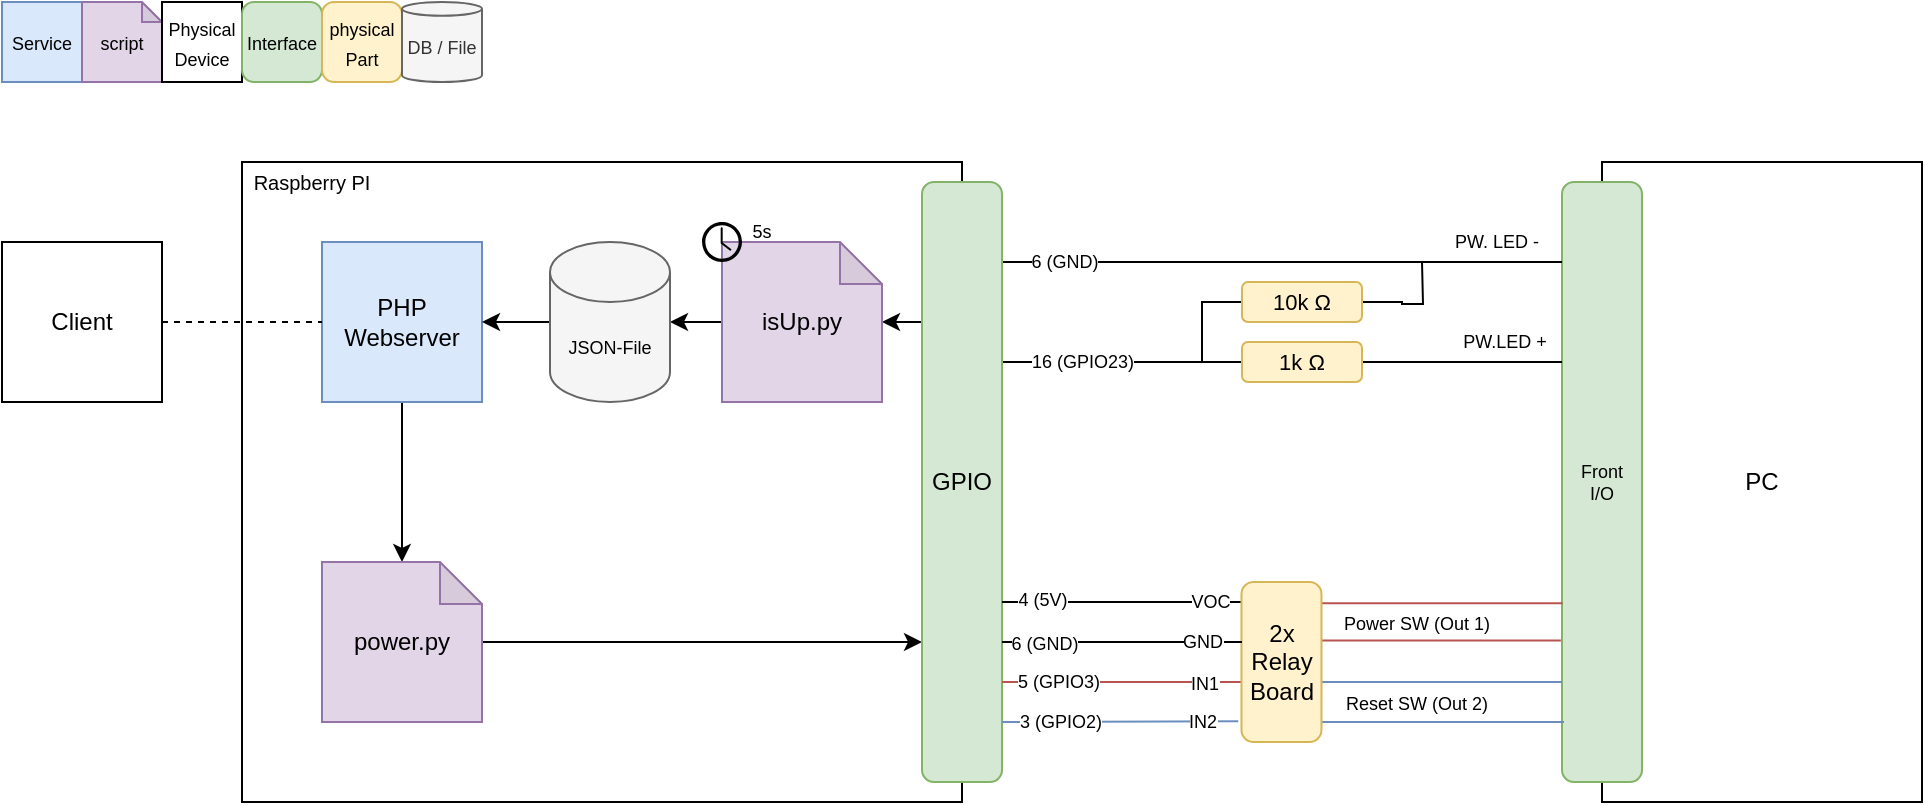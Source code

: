 <mxfile version="20.0.4" type="device"><diagram id="x1POeEoV4lPgULHtwhcg" name="Page-1"><mxGraphModel dx="1185" dy="627" grid="1" gridSize="10" guides="1" tooltips="1" connect="1" arrows="1" fold="1" page="1" pageScale="1" pageWidth="827" pageHeight="1169" math="0" shadow="0"><root><mxCell id="0"/><mxCell id="1" parent="0"/><mxCell id="ZSkXHpbOstxjfuNqcpw2-93" value="PC" style="rounded=0;whiteSpace=wrap;html=1;" vertex="1" parent="1"><mxGeometry x="880" y="120" width="160" height="320" as="geometry"/></mxCell><mxCell id="ZSkXHpbOstxjfuNqcpw2-4" value="" style="rounded=0;whiteSpace=wrap;html=1;" vertex="1" parent="1"><mxGeometry x="200" y="120" width="360" height="320" as="geometry"/></mxCell><mxCell id="ZSkXHpbOstxjfuNqcpw2-9" style="edgeStyle=orthogonalEdgeStyle;rounded=0;orthogonalLoop=1;jettySize=auto;html=1;endArrow=classic;endFill=1;startArrow=none;startFill=0;" edge="1" parent="1" source="ZSkXHpbOstxjfuNqcpw2-1" target="ZSkXHpbOstxjfuNqcpw2-7"><mxGeometry relative="1" as="geometry"/></mxCell><mxCell id="ZSkXHpbOstxjfuNqcpw2-1" value="PHP Webserver" style="rounded=0;whiteSpace=wrap;html=1;fillColor=#dae8fc;strokeColor=#6c8ebf;" vertex="1" parent="1"><mxGeometry x="240" y="160" width="80" height="80" as="geometry"/></mxCell><mxCell id="ZSkXHpbOstxjfuNqcpw2-3" style="edgeStyle=orthogonalEdgeStyle;rounded=0;orthogonalLoop=1;jettySize=auto;html=1;entryX=0;entryY=0.5;entryDx=0;entryDy=0;endArrow=none;endFill=0;dashed=1;" edge="1" parent="1" source="ZSkXHpbOstxjfuNqcpw2-2" target="ZSkXHpbOstxjfuNqcpw2-1"><mxGeometry relative="1" as="geometry"/></mxCell><mxCell id="ZSkXHpbOstxjfuNqcpw2-2" value="Client" style="rounded=0;whiteSpace=wrap;html=1;" vertex="1" parent="1"><mxGeometry x="80" y="160" width="80" height="80" as="geometry"/></mxCell><mxCell id="ZSkXHpbOstxjfuNqcpw2-94" style="edgeStyle=orthogonalEdgeStyle;rounded=0;orthogonalLoop=1;jettySize=auto;html=1;fontSize=9;fontColor=#000000;startArrow=classic;startFill=1;endArrow=none;endFill=0;strokeColor=#000000;" edge="1" parent="1" source="ZSkXHpbOstxjfuNqcpw2-6" target="ZSkXHpbOstxjfuNqcpw2-46"><mxGeometry relative="1" as="geometry"><Array as="points"><mxPoint x="520" y="200"/><mxPoint x="520" y="200"/></Array></mxGeometry></mxCell><mxCell id="ZSkXHpbOstxjfuNqcpw2-99" style="edgeStyle=orthogonalEdgeStyle;rounded=0;orthogonalLoop=1;jettySize=auto;html=1;fontSize=9;fontColor=#000000;startArrow=none;startFill=0;endArrow=classic;endFill=1;strokeColor=#000000;" edge="1" parent="1" source="ZSkXHpbOstxjfuNqcpw2-6" target="ZSkXHpbOstxjfuNqcpw2-98"><mxGeometry relative="1" as="geometry"/></mxCell><mxCell id="ZSkXHpbOstxjfuNqcpw2-6" value="isUp.py" style="shape=note;whiteSpace=wrap;html=1;backgroundOutline=1;darkOpacity=0.05;size=21;fillColor=#e1d5e7;strokeColor=#9673a6;" vertex="1" parent="1"><mxGeometry x="440" y="160" width="80" height="80" as="geometry"/></mxCell><mxCell id="ZSkXHpbOstxjfuNqcpw2-95" style="edgeStyle=orthogonalEdgeStyle;rounded=0;orthogonalLoop=1;jettySize=auto;html=1;fontSize=9;fontColor=#000000;startArrow=none;startFill=0;endArrow=classic;endFill=1;strokeColor=#000000;" edge="1" parent="1" source="ZSkXHpbOstxjfuNqcpw2-7" target="ZSkXHpbOstxjfuNqcpw2-46"><mxGeometry relative="1" as="geometry"><Array as="points"><mxPoint x="490" y="360"/><mxPoint x="490" y="360"/></Array></mxGeometry></mxCell><mxCell id="ZSkXHpbOstxjfuNqcpw2-7" value="power.py" style="shape=note;whiteSpace=wrap;html=1;backgroundOutline=1;darkOpacity=0.05;size=21;fillColor=#e1d5e7;strokeColor=#9673a6;" vertex="1" parent="1"><mxGeometry x="240" y="320" width="80" height="80" as="geometry"/></mxCell><mxCell id="ZSkXHpbOstxjfuNqcpw2-26" value="&lt;font style=&quot;font-size: 10px;&quot;&gt;Raspberry PI&lt;/font&gt;" style="text;html=1;strokeColor=none;fillColor=none;align=center;verticalAlign=middle;whiteSpace=wrap;rounded=0;fontSize=10;" vertex="1" parent="1"><mxGeometry x="200" y="120" width="70" height="20" as="geometry"/></mxCell><mxCell id="ZSkXHpbOstxjfuNqcpw2-28" value="&lt;font style=&quot;font-size: 9px;&quot;&gt;Service&lt;/font&gt;" style="rounded=0;whiteSpace=wrap;html=1;fillColor=#dae8fc;strokeColor=#6c8ebf;" vertex="1" parent="1"><mxGeometry x="80" y="40" width="40" height="40" as="geometry"/></mxCell><mxCell id="ZSkXHpbOstxjfuNqcpw2-29" value="&lt;font style=&quot;font-size: 9px;&quot;&gt;script&lt;/font&gt;" style="shape=note;whiteSpace=wrap;html=1;backgroundOutline=1;darkOpacity=0.05;size=10;fillColor=#e1d5e7;strokeColor=#9673a6;" vertex="1" parent="1"><mxGeometry x="120" y="40" width="40" height="40" as="geometry"/></mxCell><mxCell id="ZSkXHpbOstxjfuNqcpw2-30" value="&lt;div&gt;&lt;font style=&quot;font-size: 9px;&quot;&gt;Physical&lt;/font&gt;&lt;/div&gt;&lt;div&gt;&lt;font style=&quot;font-size: 9px;&quot;&gt;Device&lt;br&gt;&lt;/font&gt;&lt;/div&gt;" style="rounded=0;whiteSpace=wrap;html=1;" vertex="1" parent="1"><mxGeometry x="160" y="40" width="40" height="40" as="geometry"/></mxCell><mxCell id="ZSkXHpbOstxjfuNqcpw2-31" value="&lt;font style=&quot;font-size: 9px;&quot;&gt;Interface&lt;/font&gt;" style="rounded=1;whiteSpace=wrap;html=1;fillColor=#d5e8d4;strokeColor=#82b366;" vertex="1" parent="1"><mxGeometry x="200" y="40" width="40" height="40" as="geometry"/></mxCell><mxCell id="ZSkXHpbOstxjfuNqcpw2-32" value="&lt;font style=&quot;font-size: 9px;&quot;&gt;physical Part&lt;/font&gt;" style="rounded=1;whiteSpace=wrap;html=1;fillColor=#fff2cc;strokeColor=#d6b656;" vertex="1" parent="1"><mxGeometry x="240" y="40" width="40" height="40" as="geometry"/></mxCell><mxCell id="ZSkXHpbOstxjfuNqcpw2-38" value="&lt;div style=&quot;font-size: 9px;&quot;&gt;&lt;font style=&quot;font-size: 9px;&quot;&gt;Front&lt;/font&gt;&lt;/div&gt;&lt;div style=&quot;font-size: 9px;&quot;&gt;&lt;font style=&quot;font-size: 9px;&quot;&gt;I/O&lt;/font&gt;&lt;/div&gt;" style="rounded=1;whiteSpace=wrap;html=1;fillColor=#d5e8d4;strokeColor=#82b366;" vertex="1" parent="1"><mxGeometry x="860" y="130" width="40" height="300" as="geometry"/></mxCell><mxCell id="ZSkXHpbOstxjfuNqcpw2-62" style="edgeStyle=orthogonalEdgeStyle;rounded=0;orthogonalLoop=1;jettySize=auto;html=1;fontSize=9;fontColor=#000000;startArrow=none;startFill=0;endArrow=none;endFill=0;strokeColor=#000000;entryX=0;entryY=0.5;entryDx=0;entryDy=0;" edge="1" parent="1" source="ZSkXHpbOstxjfuNqcpw2-46" target="ZSkXHpbOstxjfuNqcpw2-49"><mxGeometry relative="1" as="geometry"><mxPoint x="771" y="189.72" as="targetPoint"/><mxPoint x="590" y="189.72" as="sourcePoint"/><Array as="points"><mxPoint x="610" y="220"/><mxPoint x="610" y="220"/></Array></mxGeometry></mxCell><mxCell id="ZSkXHpbOstxjfuNqcpw2-63" value="16 (GPIO23)" style="edgeLabel;html=1;align=center;verticalAlign=middle;resizable=0;points=[];fontSize=9;fontColor=#000000;" vertex="1" connectable="0" parent="ZSkXHpbOstxjfuNqcpw2-62"><mxGeometry x="-0.294" y="1" relative="1" as="geometry"><mxPoint x="-3" y="1" as="offset"/></mxGeometry></mxCell><mxCell id="ZSkXHpbOstxjfuNqcpw2-105" style="edgeStyle=orthogonalEdgeStyle;rounded=0;orthogonalLoop=1;jettySize=auto;html=1;fontSize=9;fontColor=#000000;startArrow=none;startFill=0;endArrow=none;endFill=0;strokeColor=#000000;" edge="1" parent="1" source="ZSkXHpbOstxjfuNqcpw2-46" target="ZSkXHpbOstxjfuNqcpw2-38"><mxGeometry relative="1" as="geometry"><Array as="points"><mxPoint x="750" y="170"/><mxPoint x="750" y="170"/></Array></mxGeometry></mxCell><mxCell id="ZSkXHpbOstxjfuNqcpw2-106" value="6 (GND)" style="edgeLabel;html=1;align=center;verticalAlign=middle;resizable=0;points=[];fontSize=9;fontColor=#000000;" vertex="1" connectable="0" parent="ZSkXHpbOstxjfuNqcpw2-105"><mxGeometry x="-0.833" relative="1" as="geometry"><mxPoint x="7" as="offset"/></mxGeometry></mxCell><mxCell id="ZSkXHpbOstxjfuNqcpw2-107" value="PW. LED -" style="edgeLabel;html=1;align=center;verticalAlign=middle;resizable=0;points=[];fontSize=9;fontColor=#000000;" vertex="1" connectable="0" parent="ZSkXHpbOstxjfuNqcpw2-105"><mxGeometry x="0.804" y="1" relative="1" as="geometry"><mxPoint x="-6" y="-9" as="offset"/></mxGeometry></mxCell><mxCell id="ZSkXHpbOstxjfuNqcpw2-46" value="GPIO" style="rounded=1;whiteSpace=wrap;html=1;fillColor=#d5e8d4;strokeColor=#82b366;" vertex="1" parent="1"><mxGeometry x="540" y="130" width="40" height="300" as="geometry"/></mxCell><mxCell id="ZSkXHpbOstxjfuNqcpw2-54" style="edgeStyle=orthogonalEdgeStyle;rounded=0;orthogonalLoop=1;jettySize=auto;html=1;fontSize=9;fontColor=#000000;startArrow=none;startFill=0;endArrow=none;endFill=0;strokeColor=#000000;" edge="1" parent="1" source="ZSkXHpbOstxjfuNqcpw2-49"><mxGeometry relative="1" as="geometry"><mxPoint x="860" y="220.004" as="targetPoint"/><Array as="points"><mxPoint x="800" y="219.97"/><mxPoint x="800" y="219.97"/></Array></mxGeometry></mxCell><mxCell id="ZSkXHpbOstxjfuNqcpw2-55" value="PW.LED +" style="edgeLabel;html=1;align=center;verticalAlign=middle;resizable=0;points=[];fontSize=9;fontColor=#000000;" vertex="1" connectable="0" parent="ZSkXHpbOstxjfuNqcpw2-54"><mxGeometry x="0.287" relative="1" as="geometry"><mxPoint x="6" y="-10" as="offset"/></mxGeometry></mxCell><mxCell id="ZSkXHpbOstxjfuNqcpw2-49" value="1k &lt;span class=&quot;ILfuVd&quot; lang=&quot;de&quot;&gt;&lt;span class=&quot;hgKElc&quot;&gt;Ω&lt;/span&gt;&lt;/span&gt;" style="rounded=1;whiteSpace=wrap;html=1;fontSize=11;fillColor=#fff2cc;strokeColor=#d6b656;" vertex="1" parent="1"><mxGeometry x="700" y="209.97" width="60" height="20" as="geometry"/></mxCell><mxCell id="ZSkXHpbOstxjfuNqcpw2-70" style="edgeStyle=orthogonalEdgeStyle;rounded=0;orthogonalLoop=1;jettySize=auto;html=1;fontSize=9;fontColor=#000000;startArrow=none;startFill=0;endArrow=none;endFill=0;strokeColor=#000000;" edge="1" parent="1" source="ZSkXHpbOstxjfuNqcpw2-53"><mxGeometry relative="1" as="geometry"><mxPoint x="580" y="340" as="targetPoint"/><Array as="points"><mxPoint x="580" y="340"/></Array></mxGeometry></mxCell><mxCell id="ZSkXHpbOstxjfuNqcpw2-74" value="VOC" style="edgeLabel;html=1;align=center;verticalAlign=middle;resizable=0;points=[];fontSize=9;fontColor=#000000;" vertex="1" connectable="0" parent="ZSkXHpbOstxjfuNqcpw2-70"><mxGeometry x="-0.732" relative="1" as="geometry"><mxPoint as="offset"/></mxGeometry></mxCell><mxCell id="ZSkXHpbOstxjfuNqcpw2-79" value="4 (5V)" style="edgeLabel;html=1;align=center;verticalAlign=middle;resizable=0;points=[];fontSize=9;fontColor=#000000;" vertex="1" connectable="0" parent="ZSkXHpbOstxjfuNqcpw2-70"><mxGeometry x="0.913" y="-1" relative="1" as="geometry"><mxPoint x="15" as="offset"/></mxGeometry></mxCell><mxCell id="ZSkXHpbOstxjfuNqcpw2-72" style="edgeStyle=orthogonalEdgeStyle;rounded=0;orthogonalLoop=1;jettySize=auto;html=1;fontSize=9;fontColor=#000000;startArrow=none;startFill=0;endArrow=none;endFill=0;strokeColor=#b85450;fillColor=#f8cecc;" edge="1" parent="1" source="ZSkXHpbOstxjfuNqcpw2-53"><mxGeometry relative="1" as="geometry"><mxPoint x="580" y="380" as="targetPoint"/><Array as="points"><mxPoint x="580" y="380"/></Array></mxGeometry></mxCell><mxCell id="ZSkXHpbOstxjfuNqcpw2-77" value="IN1" style="edgeLabel;html=1;align=center;verticalAlign=middle;resizable=0;points=[];fontSize=9;fontColor=#000000;" vertex="1" connectable="0" parent="ZSkXHpbOstxjfuNqcpw2-72"><mxGeometry x="-0.685" y="1" relative="1" as="geometry"><mxPoint as="offset"/></mxGeometry></mxCell><mxCell id="ZSkXHpbOstxjfuNqcpw2-84" value="5 (GPIO3)" style="edgeLabel;html=1;align=center;verticalAlign=middle;resizable=0;points=[];fontSize=9;fontColor=#000000;" vertex="1" connectable="0" parent="ZSkXHpbOstxjfuNqcpw2-72"><mxGeometry x="0.792" relative="1" as="geometry"><mxPoint x="16" as="offset"/></mxGeometry></mxCell><mxCell id="ZSkXHpbOstxjfuNqcpw2-87" style="edgeStyle=orthogonalEdgeStyle;rounded=0;orthogonalLoop=1;jettySize=auto;html=1;fontSize=9;fontColor=#000000;startArrow=none;startFill=0;endArrow=none;endFill=0;strokeColor=#b85450;fillColor=#f8cecc;entryX=0.007;entryY=0.702;entryDx=0;entryDy=0;entryPerimeter=0;" edge="1" parent="1" source="ZSkXHpbOstxjfuNqcpw2-53" target="ZSkXHpbOstxjfuNqcpw2-38"><mxGeometry relative="1" as="geometry"><mxPoint x="859.74" y="350.034" as="targetPoint"/><Array as="points"><mxPoint x="800" y="340"/></Array></mxGeometry></mxCell><mxCell id="ZSkXHpbOstxjfuNqcpw2-91" value="Power SW (Out 1)" style="edgeLabel;html=1;align=center;verticalAlign=middle;resizable=0;points=[];fontSize=9;fontColor=#000000;" vertex="1" connectable="0" parent="ZSkXHpbOstxjfuNqcpw2-87"><mxGeometry x="-0.273" y="1" relative="1" as="geometry"><mxPoint x="3" y="11" as="offset"/></mxGeometry></mxCell><mxCell id="ZSkXHpbOstxjfuNqcpw2-88" style="edgeStyle=orthogonalEdgeStyle;rounded=0;orthogonalLoop=1;jettySize=auto;html=1;fontSize=9;fontColor=#000000;startArrow=none;startFill=0;endArrow=none;endFill=0;strokeColor=#b85450;fillColor=#f8cecc;entryX=-0.014;entryY=0.764;entryDx=0;entryDy=0;entryPerimeter=0;" edge="1" parent="1" source="ZSkXHpbOstxjfuNqcpw2-53" target="ZSkXHpbOstxjfuNqcpw2-38"><mxGeometry relative="1" as="geometry"><mxPoint x="859.74" y="370.034" as="targetPoint"/><Array as="points"><mxPoint x="800" y="360"/></Array></mxGeometry></mxCell><mxCell id="ZSkXHpbOstxjfuNqcpw2-89" style="edgeStyle=orthogonalEdgeStyle;rounded=0;orthogonalLoop=1;jettySize=auto;html=1;fontSize=9;fontColor=#000000;startArrow=none;startFill=0;endArrow=none;endFill=0;strokeColor=#6c8ebf;fillColor=#dae8fc;" edge="1" parent="1" source="ZSkXHpbOstxjfuNqcpw2-53"><mxGeometry relative="1" as="geometry"><mxPoint x="860" y="380" as="targetPoint"/><Array as="points"><mxPoint x="860" y="380"/></Array></mxGeometry></mxCell><mxCell id="ZSkXHpbOstxjfuNqcpw2-90" style="edgeStyle=orthogonalEdgeStyle;rounded=0;orthogonalLoop=1;jettySize=auto;html=1;fontSize=9;fontColor=#000000;startArrow=none;startFill=0;endArrow=none;endFill=0;strokeColor=#6c8ebf;fillColor=#dae8fc;" edge="1" parent="1" source="ZSkXHpbOstxjfuNqcpw2-53"><mxGeometry relative="1" as="geometry"><mxPoint x="860" y="400" as="targetPoint"/><Array as="points"><mxPoint x="861" y="400"/></Array></mxGeometry></mxCell><mxCell id="ZSkXHpbOstxjfuNqcpw2-53" value="&lt;div&gt;2x Relay&lt;/div&gt;&lt;div&gt;Board&lt;/div&gt;" style="rounded=1;whiteSpace=wrap;html=1;fillColor=#fff2cc;strokeColor=#d6b656;" vertex="1" parent="1"><mxGeometry x="699.74" y="330" width="40" height="80" as="geometry"/></mxCell><mxCell id="ZSkXHpbOstxjfuNqcpw2-66" style="edgeStyle=orthogonalEdgeStyle;rounded=0;orthogonalLoop=1;jettySize=auto;html=1;fontSize=9;fontColor=#000000;startArrow=none;startFill=0;endArrow=none;endFill=0;strokeColor=#000000;" edge="1" parent="1" source="ZSkXHpbOstxjfuNqcpw2-65"><mxGeometry relative="1" as="geometry"><mxPoint x="790" y="169.97" as="targetPoint"/></mxGeometry></mxCell><mxCell id="ZSkXHpbOstxjfuNqcpw2-67" style="edgeStyle=orthogonalEdgeStyle;rounded=0;orthogonalLoop=1;jettySize=auto;html=1;fontSize=9;fontColor=#000000;startArrow=none;startFill=0;endArrow=none;endFill=0;strokeColor=#000000;" edge="1" parent="1" source="ZSkXHpbOstxjfuNqcpw2-65"><mxGeometry relative="1" as="geometry"><mxPoint x="680" y="219.97" as="targetPoint"/></mxGeometry></mxCell><mxCell id="ZSkXHpbOstxjfuNqcpw2-65" value="10k &lt;span class=&quot;ILfuVd&quot; lang=&quot;de&quot;&gt;&lt;span class=&quot;hgKElc&quot;&gt;Ω&lt;/span&gt;&lt;/span&gt;" style="rounded=1;whiteSpace=wrap;html=1;fontSize=11;fillColor=#fff2cc;strokeColor=#d6b656;" vertex="1" parent="1"><mxGeometry x="700" y="179.97" width="60" height="20" as="geometry"/></mxCell><mxCell id="ZSkXHpbOstxjfuNqcpw2-76" style="edgeStyle=orthogonalEdgeStyle;rounded=0;orthogonalLoop=1;jettySize=auto;html=1;fontSize=9;fontColor=#000000;startArrow=none;startFill=0;endArrow=none;endFill=0;strokeColor=#6c8ebf;exitX=-0.04;exitY=0.87;exitDx=0;exitDy=0;exitPerimeter=0;fillColor=#dae8fc;" edge="1" parent="1" source="ZSkXHpbOstxjfuNqcpw2-53"><mxGeometry relative="1" as="geometry"><mxPoint x="710.0" y="269.786" as="sourcePoint"/><mxPoint x="580" y="400" as="targetPoint"/><Array as="points"><mxPoint x="580" y="400"/></Array></mxGeometry></mxCell><mxCell id="ZSkXHpbOstxjfuNqcpw2-78" value="IN2" style="edgeLabel;html=1;align=center;verticalAlign=middle;resizable=0;points=[];fontSize=9;fontColor=#000000;" vertex="1" connectable="0" parent="ZSkXHpbOstxjfuNqcpw2-76"><mxGeometry x="-0.664" y="-1" relative="1" as="geometry"><mxPoint x="2" y="1" as="offset"/></mxGeometry></mxCell><mxCell id="ZSkXHpbOstxjfuNqcpw2-85" value="3 (GPIO2)" style="edgeLabel;html=1;align=center;verticalAlign=middle;resizable=0;points=[];fontSize=9;fontColor=#000000;" vertex="1" connectable="0" parent="ZSkXHpbOstxjfuNqcpw2-76"><mxGeometry x="0.764" relative="1" as="geometry"><mxPoint x="15" as="offset"/></mxGeometry></mxCell><mxCell id="ZSkXHpbOstxjfuNqcpw2-81" value="" style="edgeStyle=orthogonalEdgeStyle;rounded=0;orthogonalLoop=1;jettySize=auto;html=1;fontSize=9;fontColor=#000000;startArrow=none;startFill=0;endArrow=none;endFill=0;strokeColor=#000000;" edge="1" parent="1"><mxGeometry relative="1" as="geometry"><mxPoint x="700" y="360" as="sourcePoint"/><mxPoint x="580" y="360" as="targetPoint"/><Array as="points"/></mxGeometry></mxCell><mxCell id="ZSkXHpbOstxjfuNqcpw2-82" value="GND" style="edgeLabel;html=1;align=center;verticalAlign=middle;resizable=0;points=[];fontSize=9;fontColor=#000000;" vertex="1" connectable="0" parent="ZSkXHpbOstxjfuNqcpw2-81"><mxGeometry x="-0.727" relative="1" as="geometry"><mxPoint x="-4" as="offset"/></mxGeometry></mxCell><mxCell id="ZSkXHpbOstxjfuNqcpw2-86" value="6 (GND)" style="edgeLabel;html=1;align=center;verticalAlign=middle;resizable=0;points=[];fontSize=9;fontColor=#000000;" vertex="1" connectable="0" parent="ZSkXHpbOstxjfuNqcpw2-81"><mxGeometry x="0.876" y="1" relative="1" as="geometry"><mxPoint x="13" as="offset"/></mxGeometry></mxCell><mxCell id="ZSkXHpbOstxjfuNqcpw2-92" value="Reset SW (Out 2)" style="edgeLabel;html=1;align=center;verticalAlign=middle;resizable=0;points=[];fontSize=9;fontColor=#000000;" vertex="1" connectable="0" parent="1"><mxGeometry x="789.741" y="390" as="geometry"><mxPoint x="-3" y="1" as="offset"/></mxGeometry></mxCell><mxCell id="ZSkXHpbOstxjfuNqcpw2-100" style="edgeStyle=orthogonalEdgeStyle;rounded=0;orthogonalLoop=1;jettySize=auto;html=1;fontSize=9;fontColor=#000000;startArrow=none;startFill=0;endArrow=classic;endFill=1;strokeColor=#000000;" edge="1" parent="1" source="ZSkXHpbOstxjfuNqcpw2-98" target="ZSkXHpbOstxjfuNqcpw2-1"><mxGeometry relative="1" as="geometry"/></mxCell><mxCell id="ZSkXHpbOstxjfuNqcpw2-98" value="&lt;font color=&quot;#000000&quot;&gt;JSON-File&lt;br&gt;&lt;/font&gt;" style="shape=cylinder3;whiteSpace=wrap;html=1;boundedLbl=1;backgroundOutline=1;size=15;fontSize=9;fillColor=#f5f5f5;strokeColor=#666666;fontColor=#333333;" vertex="1" parent="1"><mxGeometry x="354" y="160" width="60" height="80" as="geometry"/></mxCell><mxCell id="ZSkXHpbOstxjfuNqcpw2-101" value="DB / File" style="shape=cylinder3;whiteSpace=wrap;html=1;boundedLbl=1;backgroundOutline=1;size=3.429;fontSize=9;fillColor=#f5f5f5;strokeColor=#666666;fontColor=#333333;" vertex="1" parent="1"><mxGeometry x="280" y="40" width="40" height="40" as="geometry"/></mxCell><mxCell id="ZSkXHpbOstxjfuNqcpw2-109" value="" style="sketch=0;pointerEvents=1;shadow=0;dashed=0;html=1;strokeColor=none;fillColor=#000000;labelPosition=center;verticalLabelPosition=bottom;verticalAlign=top;outlineConnect=0;align=center;shape=mxgraph.office.concepts.clock;fontSize=9;fontColor=#000000;gradientColor=none;" vertex="1" parent="1"><mxGeometry x="430" y="150" width="20" height="20" as="geometry"/></mxCell><mxCell id="ZSkXHpbOstxjfuNqcpw2-114" value="5s" style="text;html=1;strokeColor=none;fillColor=none;align=center;verticalAlign=middle;whiteSpace=wrap;rounded=0;fontSize=9;fontColor=#000000;" vertex="1" parent="1"><mxGeometry x="430" y="140" width="60" height="30" as="geometry"/></mxCell></root></mxGraphModel></diagram></mxfile>